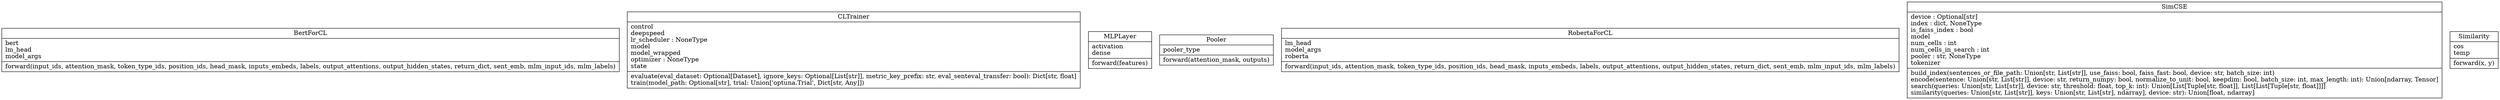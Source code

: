 digraph "classes" {
charset="utf-8"
rankdir=BT
"0" [label="{BertForCL|bert\llm_head\lmodel_args\l|forward(input_ids, attention_mask, token_type_ids, position_ids, head_mask, inputs_embeds, labels, output_attentions, output_hidden_states, return_dict, sent_emb, mlm_input_ids, mlm_labels)\l}", shape="record"];
"1" [label="{CLTrainer|control\ldeepspeed\llr_scheduler : NoneType\lmodel\lmodel_wrapped\loptimizer : NoneType\lstate\l|evaluate(eval_dataset: Optional[Dataset], ignore_keys: Optional[List[str]], metric_key_prefix: str, eval_senteval_transfer: bool): Dict[str, float]\ltrain(model_path: Optional[str], trial: Union['optuna.Trial', Dict[str, Any]])\l}", shape="record"];
"2" [label="{MLPLayer|activation\ldense\l|forward(features)\l}", shape="record"];
"3" [label="{Pooler|pooler_type\l|forward(attention_mask, outputs)\l}", shape="record"];
"4" [label="{RobertaForCL|lm_head\lmodel_args\lroberta\l|forward(input_ids, attention_mask, token_type_ids, position_ids, head_mask, inputs_embeds, labels, output_attentions, output_hidden_states, return_dict, sent_emb, mlm_input_ids, mlm_labels)\l}", shape="record"];
"5" [label="{SimCSE|device : Optional[str]\lindex : dict, NoneType\lis_faiss_index : bool\lmodel\lnum_cells : int\lnum_cells_in_search : int\lpooler : str, NoneType\ltokenizer\l|build_index(sentences_or_file_path: Union[str, List[str]], use_faiss: bool, faiss_fast: bool, device: str, batch_size: int)\lencode(sentence: Union[str, List[str]], device: str, return_numpy: bool, normalize_to_unit: bool, keepdim: bool, batch_size: int, max_length: int): Union[ndarray, Tensor]\lsearch(queries: Union[str, List[str]], device: str, threshold: float, top_k: int): Union[List[Tuple[str, float]], List[List[Tuple[str, float]]]]\lsimilarity(queries: Union[str, List[str]], keys: Union[str, List[str], ndarray], device: str): Union[float, ndarray]\l}", shape="record"];
"6" [label="{Similarity|cos\ltemp\l|forward(x, y)\l}", shape="record"];
}
